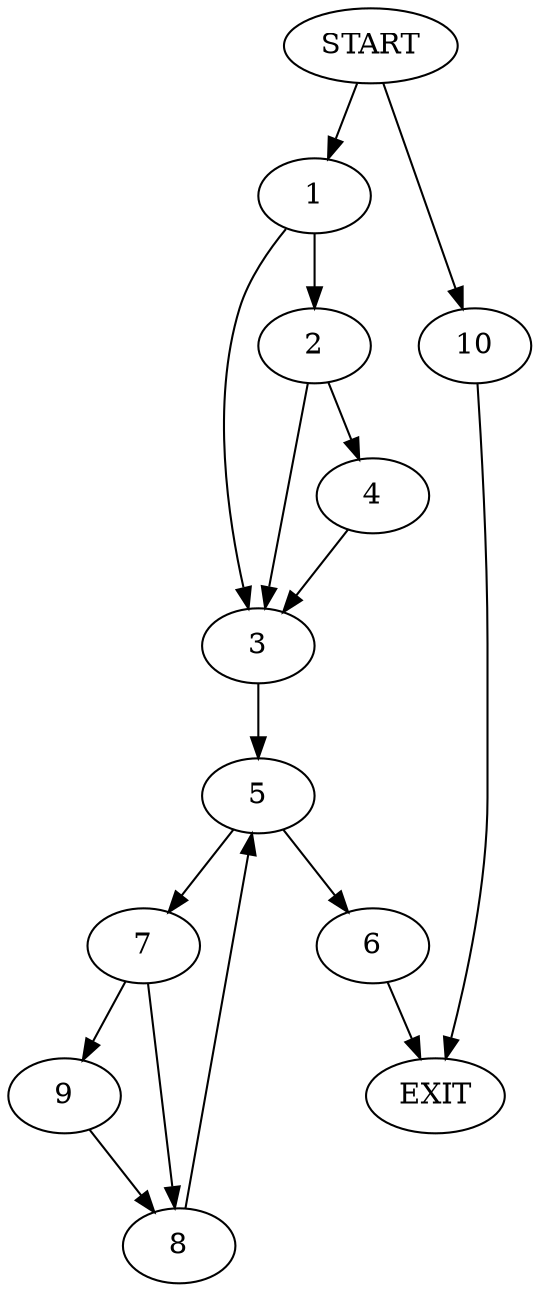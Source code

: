 digraph {
0 [label="START"]
11 [label="EXIT"]
0 -> 1
1 -> 2
1 -> 3
2 -> 3
2 -> 4
3 -> 5
4 -> 3
5 -> 6
5 -> 7
6 -> 11
7 -> 8
7 -> 9
8 -> 5
9 -> 8
0 -> 10
10 -> 11
}
